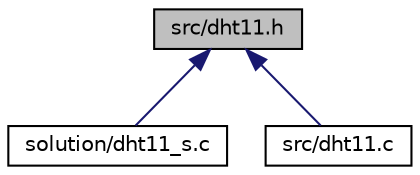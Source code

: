 digraph "src/dht11.h"
{
 // LATEX_PDF_SIZE
  edge [fontname="Helvetica",fontsize="10",labelfontname="Helvetica",labelfontsize="10"];
  node [fontname="Helvetica",fontsize="10",shape=record];
  Node1 [label="src/dht11.h",height=0.2,width=0.4,color="black", fillcolor="grey75", style="filled", fontcolor="black",tooltip=" "];
  Node1 -> Node2 [dir="back",color="midnightblue",fontsize="10",style="solid",fontname="Helvetica"];
  Node2 [label="solution/dht11_s.c",height=0.2,width=0.4,color="black", fillcolor="white", style="filled",URL="$dht11__s_8c.html",tooltip=" "];
  Node1 -> Node3 [dir="back",color="midnightblue",fontsize="10",style="solid",fontname="Helvetica"];
  Node3 [label="src/dht11.c",height=0.2,width=0.4,color="black", fillcolor="white", style="filled",URL="$dht11_8c.html",tooltip=" "];
}
